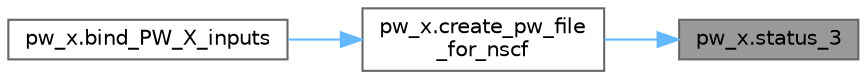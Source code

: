 digraph "pw_x.status_3"
{
 // LATEX_PDF_SIZE
  bgcolor="transparent";
  edge [fontname=Helvetica,fontsize=10,labelfontname=Helvetica,labelfontsize=10];
  node [fontname=Helvetica,fontsize=10,shape=box,height=0.2,width=0.4];
  rankdir="RL";
  Node1 [label="pw_x.status_3",height=0.2,width=0.4,color="gray40", fillcolor="grey60", style="filled", fontcolor="black",tooltip="('CREATING PW NSCF INPUT FILE')"];
  Node1 -> Node2 [dir="back",color="steelblue1",style="solid"];
  Node2 [label="pw_x.create_pw_file\l_for_nscf",height=0.2,width=0.4,color="grey40", fillcolor="white", style="filled",URL="$d8/dbc/namespacepw__x.html#a1a627222ac50e7df2eaae513b2857c56",tooltip=" "];
  Node2 -> Node3 [dir="back",color="steelblue1",style="solid"];
  Node3 [label="pw_x.bind_PW_X_inputs",height=0.2,width=0.4,color="grey40", fillcolor="white", style="filled",URL="$d8/dbc/namespacepw__x.html#a16099c23ec3eb8d319a775c3f936dc2e",tooltip=" "];
}
